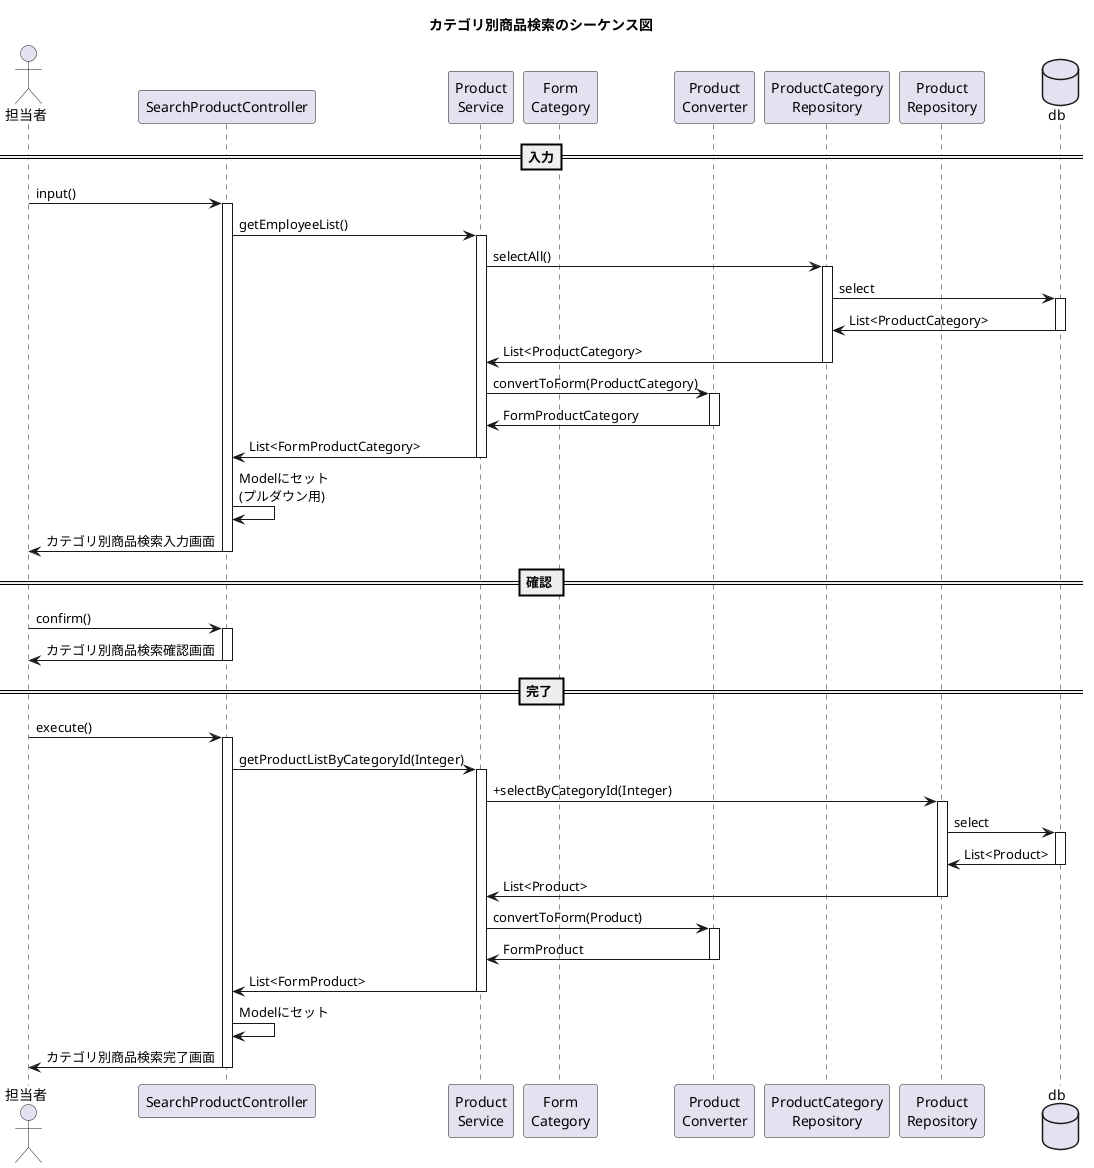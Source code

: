 @startuml

title カテゴリ別商品検索のシーケンス図
actor "担当者" as user
participant "SearchProductController" as controller
participant "Product\nService" as service
participant "Form\nCategory" as form
participant "Product\nConverter" as helper
participant "ProductCategory\nRepository" as repository1
participant "Product\nRepository" as repository2
database "db" as db
==入力==
user -> controller++:input()
controller -> service++:getEmployeeList()
service -> repository1++:selectAll()
repository1 -> db++:select
db -> repository1--:List<ProductCategory>
repository1 -> service--:List<ProductCategory>
service -> helper++:convertToForm(ProductCategory)
service <- helper--:FormProductCategory
service -> controller--:List<FormProductCategory>
controller -> controller:Modelにセット\n(プルダウン用)
controller -> user--:カテゴリ別商品検索入力画面
== 確認 ==
user -> controller++:confirm()
controller -> user--:カテゴリ別商品検索確認画面
== 完了 ==
user -> controller++:execute()
controller -> service++:getProductListByCategoryId(Integer)
service -> repository2++:+selectByCategoryId(Integer)
repository2 -> db++:select
db -> repository2--:List<Product>
repository2 -> service--:List<Product>
service -> helper++:convertToForm(Product)
service <- helper--:FormProduct
service -> controller--:List<FormProduct>
controller -> controller:Modelにセット
controller -> user--:カテゴリ別商品検索完了画面


@enduml